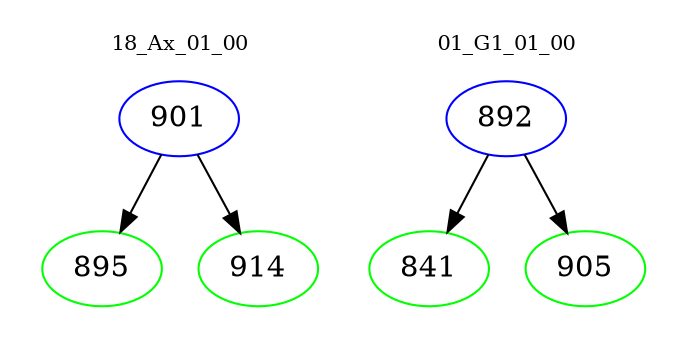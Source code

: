 digraph{
subgraph cluster_0 {
color = white
label = "18_Ax_01_00";
fontsize=10;
T0_901 [label="901", color="blue"]
T0_901 -> T0_895 [color="black"]
T0_895 [label="895", color="green"]
T0_901 -> T0_914 [color="black"]
T0_914 [label="914", color="green"]
}
subgraph cluster_1 {
color = white
label = "01_G1_01_00";
fontsize=10;
T1_892 [label="892", color="blue"]
T1_892 -> T1_841 [color="black"]
T1_841 [label="841", color="green"]
T1_892 -> T1_905 [color="black"]
T1_905 [label="905", color="green"]
}
}
